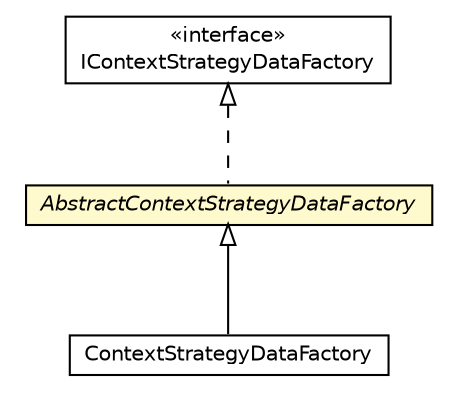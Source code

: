 #!/usr/local/bin/dot
#
# Class diagram 
# Generated by UMLGraph version R5_6-24-gf6e263 (http://www.umlgraph.org/)
#

digraph G {
	edge [fontname="Helvetica",fontsize=10,labelfontname="Helvetica",labelfontsize=10];
	node [fontname="Helvetica",fontsize=10,shape=plaintext];
	nodesep=0.25;
	ranksep=0.5;
	// org.universAAL.middleware.context.data.factory.AbstractContextStrategyDataFactory
	c1952463 [label=<<table title="org.universAAL.middleware.context.data.factory.AbstractContextStrategyDataFactory" border="0" cellborder="1" cellspacing="0" cellpadding="2" port="p" bgcolor="lemonChiffon" href="./AbstractContextStrategyDataFactory.html">
		<tr><td><table border="0" cellspacing="0" cellpadding="1">
<tr><td align="center" balign="center"><font face="Helvetica-Oblique"> AbstractContextStrategyDataFactory </font></td></tr>
		</table></td></tr>
		</table>>, URL="./AbstractContextStrategyDataFactory.html", fontname="Helvetica", fontcolor="black", fontsize=10.0];
	// org.universAAL.middleware.context.data.factory.ContextStrategyDataFactory
	c1952464 [label=<<table title="org.universAAL.middleware.context.data.factory.ContextStrategyDataFactory" border="0" cellborder="1" cellspacing="0" cellpadding="2" port="p" href="./ContextStrategyDataFactory.html">
		<tr><td><table border="0" cellspacing="0" cellpadding="1">
<tr><td align="center" balign="center"> ContextStrategyDataFactory </td></tr>
		</table></td></tr>
		</table>>, URL="./ContextStrategyDataFactory.html", fontname="Helvetica", fontcolor="black", fontsize=10.0];
	// org.universAAL.middleware.context.data.factory.IContextStrategyDataFactory
	c1952465 [label=<<table title="org.universAAL.middleware.context.data.factory.IContextStrategyDataFactory" border="0" cellborder="1" cellspacing="0" cellpadding="2" port="p" href="./IContextStrategyDataFactory.html">
		<tr><td><table border="0" cellspacing="0" cellpadding="1">
<tr><td align="center" balign="center"> &#171;interface&#187; </td></tr>
<tr><td align="center" balign="center"> IContextStrategyDataFactory </td></tr>
		</table></td></tr>
		</table>>, URL="./IContextStrategyDataFactory.html", fontname="Helvetica", fontcolor="black", fontsize=10.0];
	//org.universAAL.middleware.context.data.factory.AbstractContextStrategyDataFactory implements org.universAAL.middleware.context.data.factory.IContextStrategyDataFactory
	c1952465:p -> c1952463:p [dir=back,arrowtail=empty,style=dashed];
	//org.universAAL.middleware.context.data.factory.ContextStrategyDataFactory extends org.universAAL.middleware.context.data.factory.AbstractContextStrategyDataFactory
	c1952463:p -> c1952464:p [dir=back,arrowtail=empty];
}

